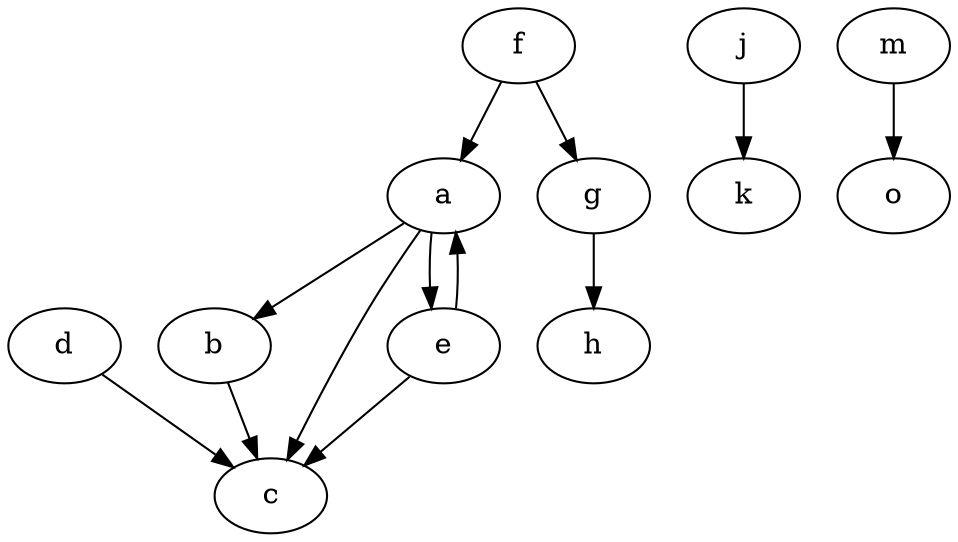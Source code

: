 digraph sample{ 
	a -> b[peso=2]; 
	b -> c[peso=2]; 
	a -> c[peso=2]; 
	d -> c[peso=2]; 
	e -> c[peso=2]; 
	e -> a[peso=2]; 
	a -> e[peso=2]; 
	f -> a[peso=2]; 
	f -> g[peso=2]; 
	g -> h[peso=2]; 
	j -> k[peso=2]; 
	m -> o[peso=2]; 
}

